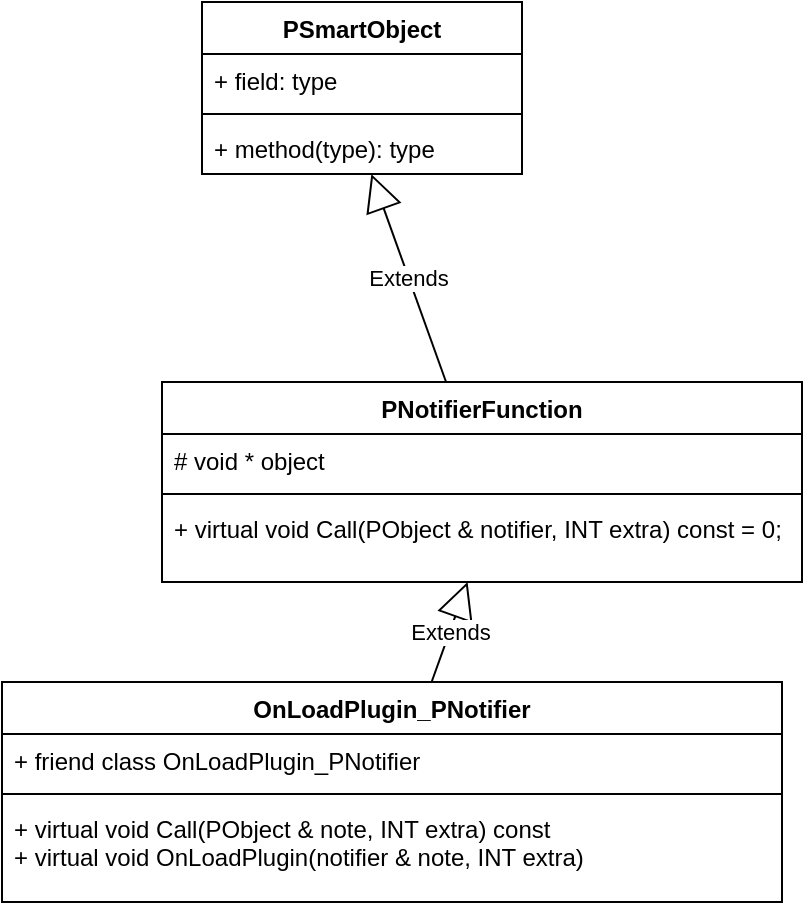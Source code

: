 <mxfile version="12.7.4" type="github">
  <diagram name="Notify" id="b5b7bab2-c9e2-2cf4-8b2a-24fd1a2a6d21">
    <mxGraphModel dx="507" dy="410" grid="1" gridSize="10" guides="1" tooltips="1" connect="1" arrows="1" fold="1" page="1" pageScale="1" pageWidth="827" pageHeight="1169" background="#ffffff" math="0" shadow="0">
      <root>
        <mxCell id="0" />
        <mxCell id="1" parent="0" />
        <mxCell id="r_RuZCsNWrJx2enIbLrj-1" value="PNotifierFunction" style="swimlane;fontStyle=1;align=center;verticalAlign=top;childLayout=stackLayout;horizontal=1;startSize=26;horizontalStack=0;resizeParent=1;resizeParentMax=0;resizeLast=0;collapsible=1;marginBottom=0;" vertex="1" parent="1">
          <mxGeometry x="450" y="610" width="320" height="100" as="geometry" />
        </mxCell>
        <mxCell id="r_RuZCsNWrJx2enIbLrj-2" value="# void * object" style="text;strokeColor=none;fillColor=none;align=left;verticalAlign=top;spacingLeft=4;spacingRight=4;overflow=hidden;rotatable=0;points=[[0,0.5],[1,0.5]];portConstraint=eastwest;" vertex="1" parent="r_RuZCsNWrJx2enIbLrj-1">
          <mxGeometry y="26" width="320" height="26" as="geometry" />
        </mxCell>
        <mxCell id="r_RuZCsNWrJx2enIbLrj-3" value="" style="line;strokeWidth=1;fillColor=none;align=left;verticalAlign=middle;spacingTop=-1;spacingLeft=3;spacingRight=3;rotatable=0;labelPosition=right;points=[];portConstraint=eastwest;" vertex="1" parent="r_RuZCsNWrJx2enIbLrj-1">
          <mxGeometry y="52" width="320" height="8" as="geometry" />
        </mxCell>
        <mxCell id="r_RuZCsNWrJx2enIbLrj-4" value="+ virtual void Call(PObject &amp; notifier, INT extra) const = 0;&#xa;" style="text;strokeColor=none;fillColor=none;align=left;verticalAlign=top;spacingLeft=4;spacingRight=4;overflow=hidden;rotatable=0;points=[[0,0.5],[1,0.5]];portConstraint=eastwest;" vertex="1" parent="r_RuZCsNWrJx2enIbLrj-1">
          <mxGeometry y="60" width="320" height="40" as="geometry" />
        </mxCell>
        <mxCell id="r_RuZCsNWrJx2enIbLrj-5" value="PSmartObject" style="swimlane;fontStyle=1;align=center;verticalAlign=top;childLayout=stackLayout;horizontal=1;startSize=26;horizontalStack=0;resizeParent=1;resizeParentMax=0;resizeLast=0;collapsible=1;marginBottom=0;" vertex="1" parent="1">
          <mxGeometry x="470" y="420" width="160" height="86" as="geometry" />
        </mxCell>
        <mxCell id="r_RuZCsNWrJx2enIbLrj-6" value="+ field: type" style="text;strokeColor=none;fillColor=none;align=left;verticalAlign=top;spacingLeft=4;spacingRight=4;overflow=hidden;rotatable=0;points=[[0,0.5],[1,0.5]];portConstraint=eastwest;" vertex="1" parent="r_RuZCsNWrJx2enIbLrj-5">
          <mxGeometry y="26" width="160" height="26" as="geometry" />
        </mxCell>
        <mxCell id="r_RuZCsNWrJx2enIbLrj-7" value="" style="line;strokeWidth=1;fillColor=none;align=left;verticalAlign=middle;spacingTop=-1;spacingLeft=3;spacingRight=3;rotatable=0;labelPosition=right;points=[];portConstraint=eastwest;" vertex="1" parent="r_RuZCsNWrJx2enIbLrj-5">
          <mxGeometry y="52" width="160" height="8" as="geometry" />
        </mxCell>
        <mxCell id="r_RuZCsNWrJx2enIbLrj-8" value="+ method(type): type" style="text;strokeColor=none;fillColor=none;align=left;verticalAlign=top;spacingLeft=4;spacingRight=4;overflow=hidden;rotatable=0;points=[[0,0.5],[1,0.5]];portConstraint=eastwest;" vertex="1" parent="r_RuZCsNWrJx2enIbLrj-5">
          <mxGeometry y="60" width="160" height="26" as="geometry" />
        </mxCell>
        <mxCell id="r_RuZCsNWrJx2enIbLrj-9" value="Extends" style="endArrow=block;endSize=16;endFill=0;html=1;" edge="1" parent="1" source="r_RuZCsNWrJx2enIbLrj-1" target="r_RuZCsNWrJx2enIbLrj-8">
          <mxGeometry width="160" relative="1" as="geometry">
            <mxPoint x="530" y="450" as="sourcePoint" />
            <mxPoint x="530" y="450" as="targetPoint" />
          </mxGeometry>
        </mxCell>
        <mxCell id="r_RuZCsNWrJx2enIbLrj-10" value="OnLoadPlugin_PNotifier" style="swimlane;fontStyle=1;align=center;verticalAlign=top;childLayout=stackLayout;horizontal=1;startSize=26;horizontalStack=0;resizeParent=1;resizeParentMax=0;resizeLast=0;collapsible=1;marginBottom=0;" vertex="1" parent="1">
          <mxGeometry x="370" y="760" width="390" height="110" as="geometry" />
        </mxCell>
        <mxCell id="r_RuZCsNWrJx2enIbLrj-11" value="+ friend class OnLoadPlugin_PNotifier" style="text;strokeColor=none;fillColor=none;align=left;verticalAlign=top;spacingLeft=4;spacingRight=4;overflow=hidden;rotatable=0;points=[[0,0.5],[1,0.5]];portConstraint=eastwest;" vertex="1" parent="r_RuZCsNWrJx2enIbLrj-10">
          <mxGeometry y="26" width="390" height="26" as="geometry" />
        </mxCell>
        <mxCell id="r_RuZCsNWrJx2enIbLrj-12" value="" style="line;strokeWidth=1;fillColor=none;align=left;verticalAlign=middle;spacingTop=-1;spacingLeft=3;spacingRight=3;rotatable=0;labelPosition=right;points=[];portConstraint=eastwest;" vertex="1" parent="r_RuZCsNWrJx2enIbLrj-10">
          <mxGeometry y="52" width="390" height="8" as="geometry" />
        </mxCell>
        <mxCell id="r_RuZCsNWrJx2enIbLrj-13" value="+ virtual void Call(PObject &amp; note, INT extra) const&#xa;+ virtual void OnLoadPlugin(notifier &amp; note, INT extra)" style="text;strokeColor=none;fillColor=none;align=left;verticalAlign=top;spacingLeft=4;spacingRight=4;overflow=hidden;rotatable=0;points=[[0,0.5],[1,0.5]];portConstraint=eastwest;" vertex="1" parent="r_RuZCsNWrJx2enIbLrj-10">
          <mxGeometry y="60" width="390" height="50" as="geometry" />
        </mxCell>
        <mxCell id="r_RuZCsNWrJx2enIbLrj-14" value="Extends" style="endArrow=block;endSize=16;endFill=0;html=1;" edge="1" parent="1" source="r_RuZCsNWrJx2enIbLrj-10" target="r_RuZCsNWrJx2enIbLrj-4">
          <mxGeometry width="160" relative="1" as="geometry">
            <mxPoint x="565" y="600" as="sourcePoint" />
            <mxPoint x="565" y="600" as="targetPoint" />
          </mxGeometry>
        </mxCell>
      </root>
    </mxGraphModel>
  </diagram>
</mxfile>
